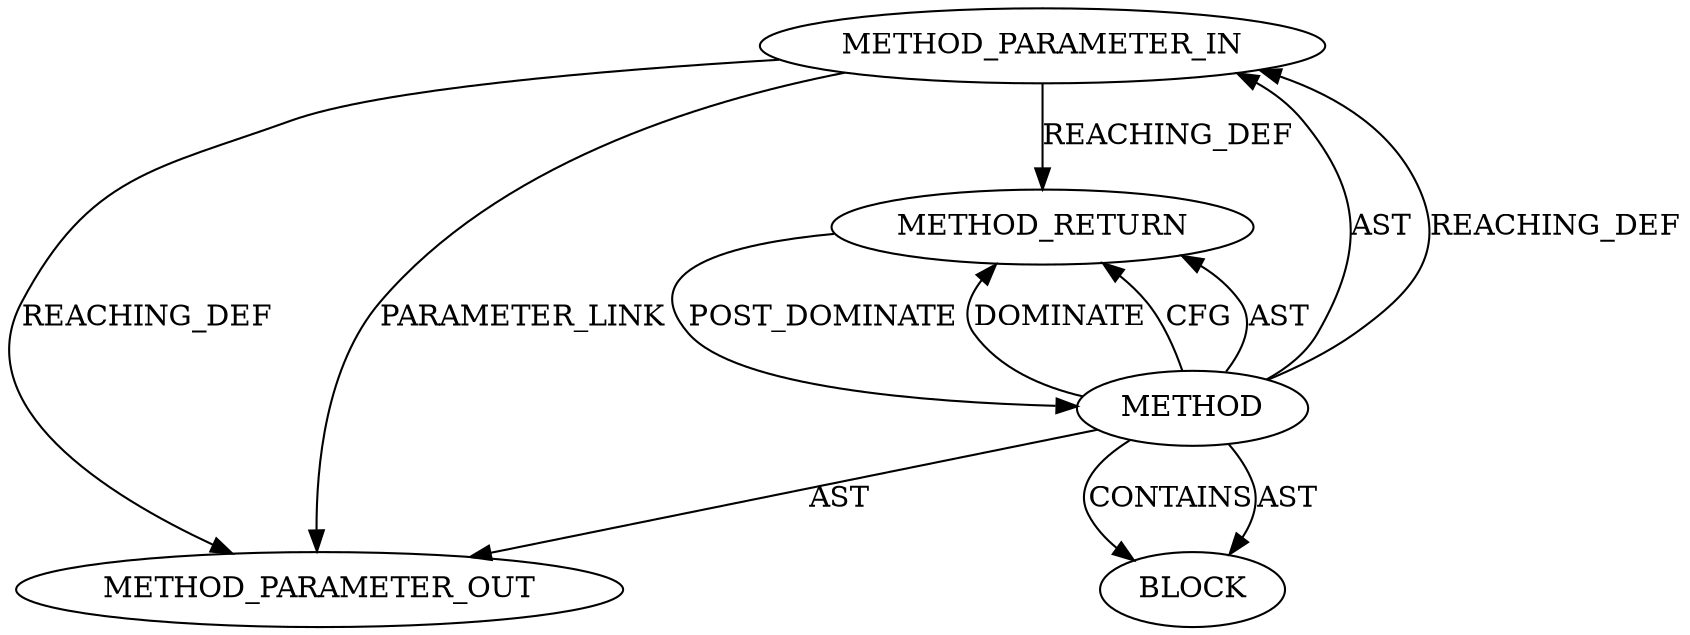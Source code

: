 digraph {
  12531 [label=METHOD_PARAMETER_IN ORDER=1 CODE="p1" IS_VARIADIC=false TYPE_FULL_NAME="ANY" EVALUATION_STRATEGY="BY_VALUE" INDEX=1 NAME="p1"]
  13460 [label=METHOD_PARAMETER_OUT ORDER=1 CODE="p1" IS_VARIADIC=false TYPE_FULL_NAME="ANY" EVALUATION_STRATEGY="BY_VALUE" INDEX=1 NAME="p1"]
  12533 [label=METHOD_RETURN ORDER=2 CODE="RET" TYPE_FULL_NAME="ANY" EVALUATION_STRATEGY="BY_VALUE"]
  12530 [label=METHOD AST_PARENT_TYPE="NAMESPACE_BLOCK" AST_PARENT_FULL_NAME="<global>" ORDER=0 CODE="<empty>" FULL_NAME="file_code_old-a282a2f-decode_preamble-523.c:74:74:DATA_PAD:1" LINE_NUMBER=74 IS_EXTERNAL=true LINE_NUMBER_END=74 FILENAME="file_code_old-a282a2f-decode_preamble-523.c" SIGNATURE="" NAME="DATA_PAD"]
  12532 [label=BLOCK ORDER=1 ARGUMENT_INDEX=1 CODE="<empty>" TYPE_FULL_NAME="ANY"]
  12531 -> 12533 [label=REACHING_DEF VARIABLE="p1"]
  12531 -> 13460 [label=REACHING_DEF VARIABLE="p1"]
  12530 -> 12533 [label=DOMINATE ]
  12530 -> 13460 [label=AST ]
  12533 -> 12530 [label=POST_DOMINATE ]
  12530 -> 12533 [label=CFG ]
  12530 -> 12533 [label=AST ]
  12531 -> 13460 [label=PARAMETER_LINK ]
  12530 -> 12532 [label=CONTAINS ]
  12530 -> 12531 [label=AST ]
  12530 -> 12532 [label=AST ]
  12530 -> 12531 [label=REACHING_DEF VARIABLE=""]
}
